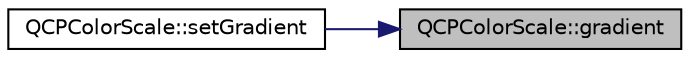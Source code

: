 digraph "QCPColorScale::gradient"
{
 // LATEX_PDF_SIZE
  edge [fontname="Helvetica",fontsize="10",labelfontname="Helvetica",labelfontsize="10"];
  node [fontname="Helvetica",fontsize="10",shape=record];
  rankdir="RL";
  Node1 [label="QCPColorScale::gradient",height=0.2,width=0.4,color="black", fillcolor="grey75", style="filled", fontcolor="black",tooltip=" "];
  Node1 -> Node2 [dir="back",color="midnightblue",fontsize="10",style="solid",fontname="Helvetica"];
  Node2 [label="QCPColorScale::setGradient",height=0.2,width=0.4,color="black", fillcolor="white", style="filled",URL="$classQCPColorScale.html#a1f29583bb6f1e7f473b62fb712be3940",tooltip=" "];
}
